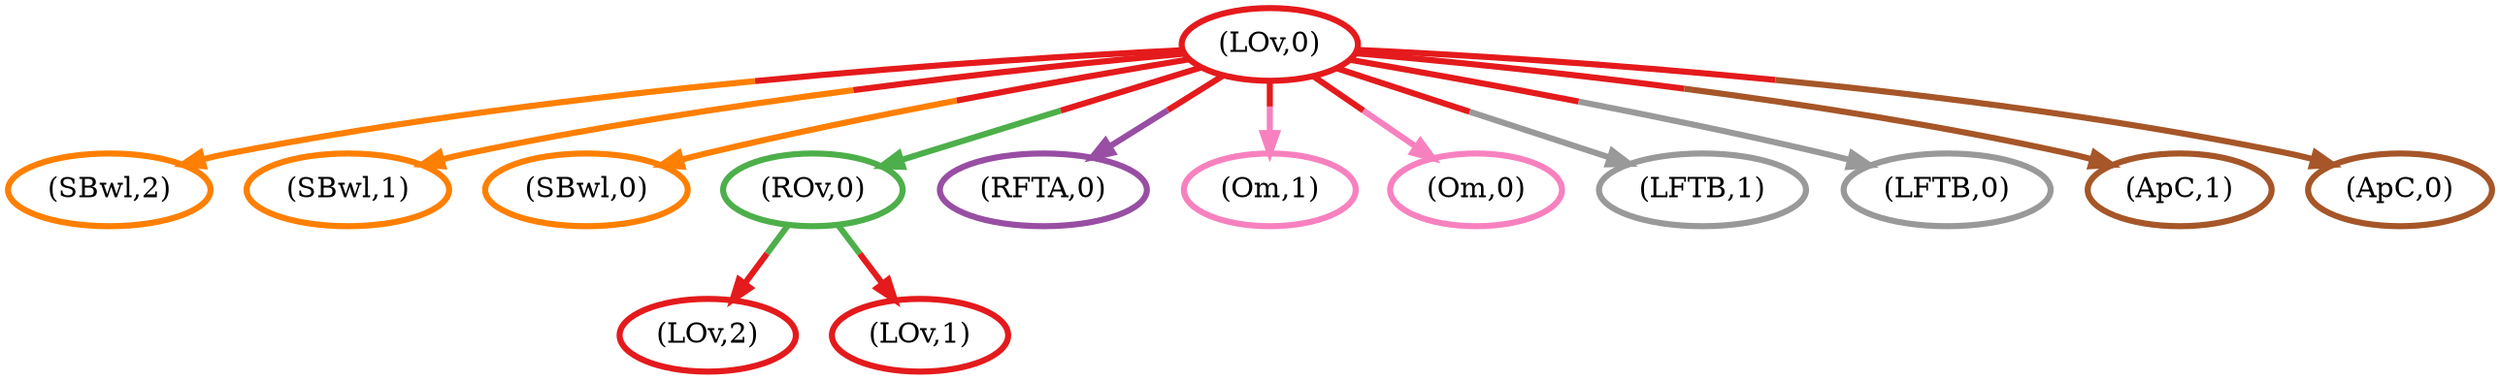 digraph G {
	13 [penwidth=3,colorscheme=set19,color=1,label="(LOv,2)"]
	12 [penwidth=3,colorscheme=set19,color=1,label="(LOv,1)"]
	11 [penwidth=3,colorscheme=set19,color=5,label="(SBwl,2)"]
	10 [penwidth=3,colorscheme=set19,color=5,label="(SBwl,1)"]
	9 [penwidth=3,colorscheme=set19,color=5,label="(SBwl,0)"]
	8 [penwidth=3,colorscheme=set19,color=3,label="(ROv,0)"]
	7 [penwidth=3,colorscheme=set19,color=4,label="(RFTA,0)"]
	6 [penwidth=3,colorscheme=set19,color=8,label="(Om,1)"]
	5 [penwidth=3,colorscheme=set19,color=8,label="(Om,0)"]
	4 [penwidth=3,colorscheme=set19,color=9,label="(LFTB,1)"]
	3 [penwidth=3,colorscheme=set19,color=9,label="(LFTB,0)"]
	2 [penwidth=3,colorscheme=set19,color=7,label="(ApC,1)"]
	1 [penwidth=3,colorscheme=set19,color=7,label="(ApC,0)"]
	0 [penwidth=3,colorscheme=set19,color=1,label="(LOv,0)"]
	8 -> 13 [penwidth=3,colorscheme=set19,color="3;0.5:1"]
	8 -> 12 [penwidth=3,colorscheme=set19,color="3;0.5:1"]
	0 -> 11 [penwidth=3,colorscheme=set19,color="1;0.5:5"]
	0 -> 10 [penwidth=3,colorscheme=set19,color="1;0.5:5"]
	0 -> 9 [penwidth=3,colorscheme=set19,color="1;0.5:5"]
	0 -> 8 [penwidth=3,colorscheme=set19,color="1;0.5:3"]
	0 -> 7 [penwidth=3,colorscheme=set19,color="1;0.5:4"]
	0 -> 6 [penwidth=3,colorscheme=set19,color="1;0.5:8"]
	0 -> 5 [penwidth=3,colorscheme=set19,color="1;0.5:8"]
	0 -> 4 [penwidth=3,colorscheme=set19,color="1;0.5:9"]
	0 -> 3 [penwidth=3,colorscheme=set19,color="1;0.5:9"]
	0 -> 2 [penwidth=3,colorscheme=set19,color="1;0.5:7"]
	0 -> 1 [penwidth=3,colorscheme=set19,color="1;0.5:7"]
}